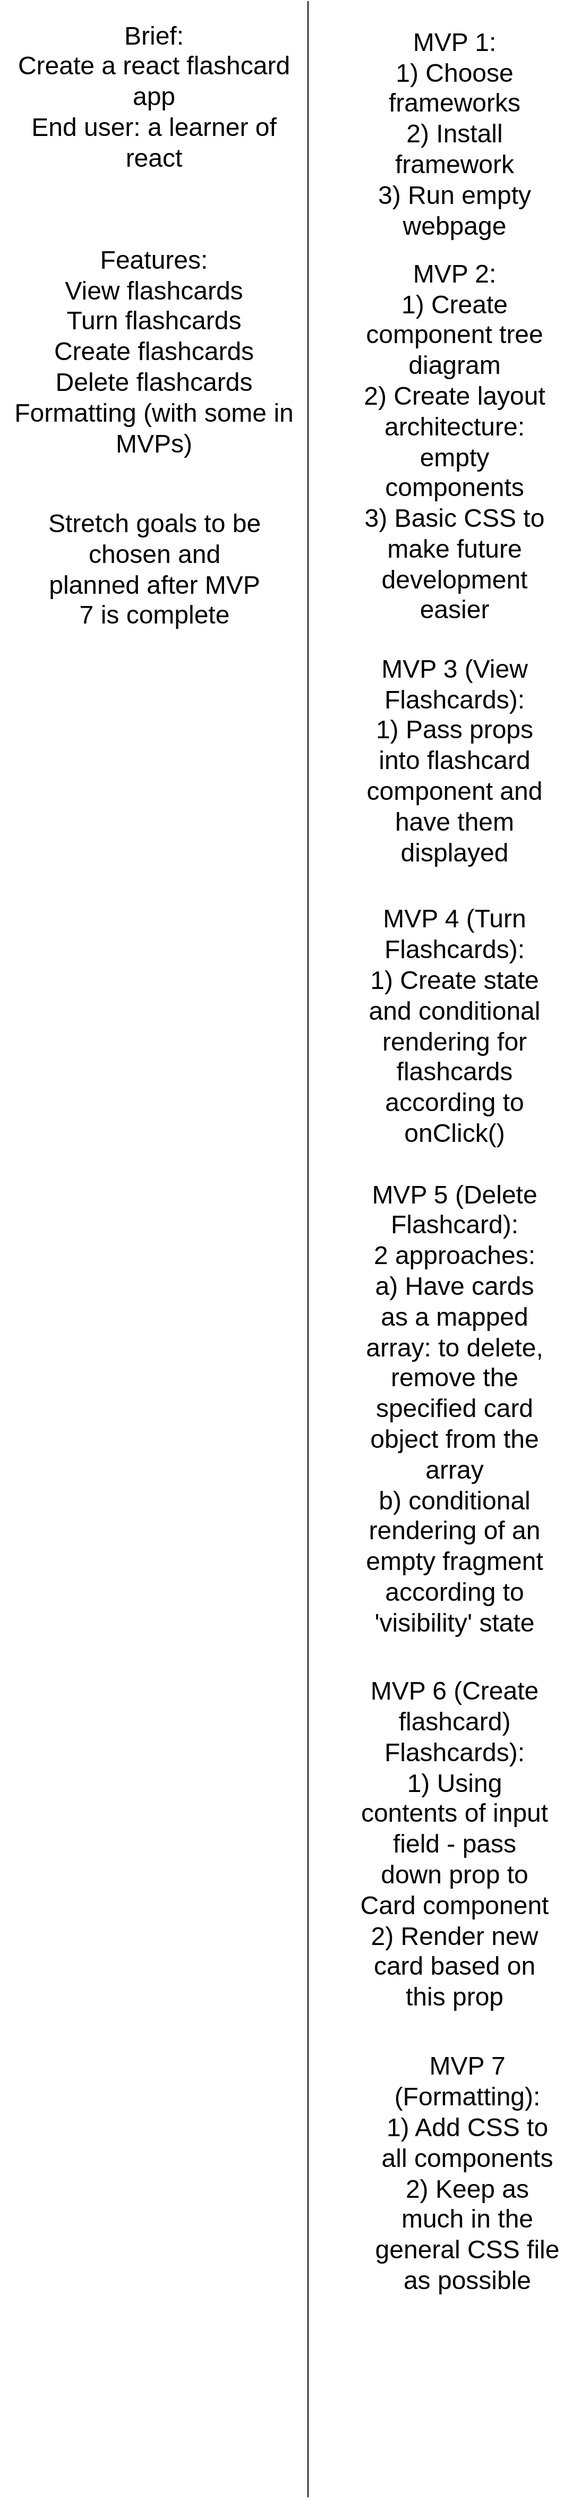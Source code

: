 <mxfile>
    <diagram id="4K27-redAv0thbsWwMAv" name="Page-1">
        <mxGraphModel dx="976" dy="669" grid="1" gridSize="10" guides="1" tooltips="1" connect="1" arrows="1" fold="1" page="1" pageScale="1" pageWidth="827" pageHeight="1169" math="0" shadow="0">
            <root>
                <mxCell id="0"/>
                <mxCell id="1" parent="0"/>
                <mxCell id="2" value="&lt;font style=&quot;font-size: 24px;&quot;&gt;Brief:&lt;br&gt;Create a react flashcard app&lt;br&gt;End user: a learner of react&lt;br&gt;&lt;/font&gt;" style="text;html=1;strokeColor=none;fillColor=none;align=center;verticalAlign=middle;whiteSpace=wrap;rounded=0;" vertex="1" parent="1">
                    <mxGeometry x="30" y="50" width="290" height="80" as="geometry"/>
                </mxCell>
                <mxCell id="3" value="&lt;font style=&quot;font-size: 24px;&quot;&gt;Features:&lt;br&gt;View flashcards&lt;br&gt;Turn flashcards&lt;br&gt;Create flashcards&lt;br&gt;Delete flashcards&lt;br&gt;Formatting (with some in MVPs)&lt;br&gt;&lt;/font&gt;" style="text;html=1;strokeColor=none;fillColor=none;align=center;verticalAlign=middle;whiteSpace=wrap;rounded=0;" vertex="1" parent="1">
                    <mxGeometry x="30" y="290" width="290" height="80" as="geometry"/>
                </mxCell>
                <mxCell id="5" value="MVP 1:&lt;br&gt;1) Choose frameworks&lt;br&gt;2) Install framework&lt;br&gt;3) Run empty webpage" style="text;html=1;strokeColor=none;fillColor=none;align=center;verticalAlign=middle;whiteSpace=wrap;rounded=0;fontSize=24;" vertex="1" parent="1">
                    <mxGeometry x="368" y="110" width="180" height="30" as="geometry"/>
                </mxCell>
                <mxCell id="7" value="MVP 2:&lt;br&gt;1) Create component tree diagram&lt;br&gt;2) Create layout architecture: empty components&lt;br&gt;3) Basic CSS to make future development easier" style="text;html=1;strokeColor=none;fillColor=none;align=center;verticalAlign=middle;whiteSpace=wrap;rounded=0;fontSize=24;" vertex="1" parent="1">
                    <mxGeometry x="368" y="400" width="180" height="30" as="geometry"/>
                </mxCell>
                <mxCell id="8" value="MVP 3 (View Flashcards):&lt;br&gt;1) Pass props into flashcard component and have them displayed" style="text;html=1;strokeColor=none;fillColor=none;align=center;verticalAlign=middle;whiteSpace=wrap;rounded=0;fontSize=24;" vertex="1" parent="1">
                    <mxGeometry x="368" y="700" width="180" height="30" as="geometry"/>
                </mxCell>
                <mxCell id="9" value="MVP 4 (Turn Flashcards):&lt;br&gt;1) Create state and conditional rendering for flashcards according to onClick()" style="text;html=1;strokeColor=none;fillColor=none;align=center;verticalAlign=middle;whiteSpace=wrap;rounded=0;fontSize=24;" vertex="1" parent="1">
                    <mxGeometry x="368" y="950" width="180" height="30" as="geometry"/>
                </mxCell>
                <mxCell id="10" value="MVP 5 (Delete Flashcard):&lt;br&gt;2 approaches:&lt;br&gt;a) Have cards as a mapped array: to delete, remove the specified card object from the array&lt;br&gt;b) conditional rendering of an empty fragment according to 'visibility' state" style="text;html=1;strokeColor=none;fillColor=none;align=center;verticalAlign=middle;whiteSpace=wrap;rounded=0;fontSize=24;" vertex="1" parent="1">
                    <mxGeometry x="368" y="1310" width="180" height="30" as="geometry"/>
                </mxCell>
                <mxCell id="13" value="MVP 6 (Create flashcard) Flashcards):&lt;br&gt;1) Using contents of input field - pass down prop to Card component&lt;br&gt;2) Render new card based on this prop" style="text;html=1;strokeColor=none;fillColor=none;align=center;verticalAlign=middle;whiteSpace=wrap;rounded=0;fontSize=24;" vertex="1" parent="1">
                    <mxGeometry x="368" y="1720" width="180" height="30" as="geometry"/>
                </mxCell>
                <mxCell id="14" value="MVP 7 (Formatting):&lt;br&gt;1) Add CSS to all components&lt;br&gt;2) Keep as much in the general CSS file as possible" style="text;html=1;strokeColor=none;fillColor=none;align=center;verticalAlign=middle;whiteSpace=wrap;rounded=0;fontSize=24;" vertex="1" parent="1">
                    <mxGeometry x="380" y="2030" width="180" height="30" as="geometry"/>
                </mxCell>
                <mxCell id="15" value="Stretch goals to be chosen and planned after MVP 7 is complete" style="text;html=1;strokeColor=none;fillColor=none;align=center;verticalAlign=middle;whiteSpace=wrap;rounded=0;fontSize=24;" vertex="1" parent="1">
                    <mxGeometry x="72.5" y="520" width="205" height="30" as="geometry"/>
                </mxCell>
                <mxCell id="16" value="" style="endArrow=none;html=1;fontSize=24;" edge="1" parent="1">
                    <mxGeometry width="50" height="50" relative="1" as="geometry">
                        <mxPoint x="320" y="2350" as="sourcePoint"/>
                        <mxPoint x="320" as="targetPoint"/>
                    </mxGeometry>
                </mxCell>
            </root>
        </mxGraphModel>
    </diagram>
</mxfile>